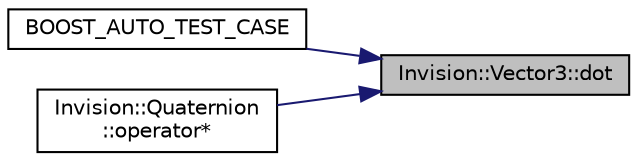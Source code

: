 digraph "Invision::Vector3::dot"
{
 // LATEX_PDF_SIZE
  edge [fontname="Helvetica",fontsize="10",labelfontname="Helvetica",labelfontsize="10"];
  node [fontname="Helvetica",fontsize="10",shape=record];
  rankdir="RL";
  Node1 [label="Invision::Vector3::dot",height=0.2,width=0.4,color="black", fillcolor="grey75", style="filled", fontcolor="black",tooltip="calculates the dot product of a vector"];
  Node1 -> Node2 [dir="back",color="midnightblue",fontsize="10",style="solid",fontname="Helvetica"];
  Node2 [label="BOOST_AUTO_TEST_CASE",height=0.2,width=0.4,color="black", fillcolor="white", style="filled",URL="$_vector3_unit_test_8cpp.html#a9d1e6394956b36a1a325c41639c65212",tooltip=" "];
  Node1 -> Node3 [dir="back",color="midnightblue",fontsize="10",style="solid",fontname="Helvetica"];
  Node3 [label="Invision::Quaternion\l::operator*",height=0.2,width=0.4,color="black", fillcolor="white", style="filled",URL="$class_invision_1_1_quaternion.html#a598a2cc9f4cf5e137cab0b0734e57170",tooltip=" "];
}
